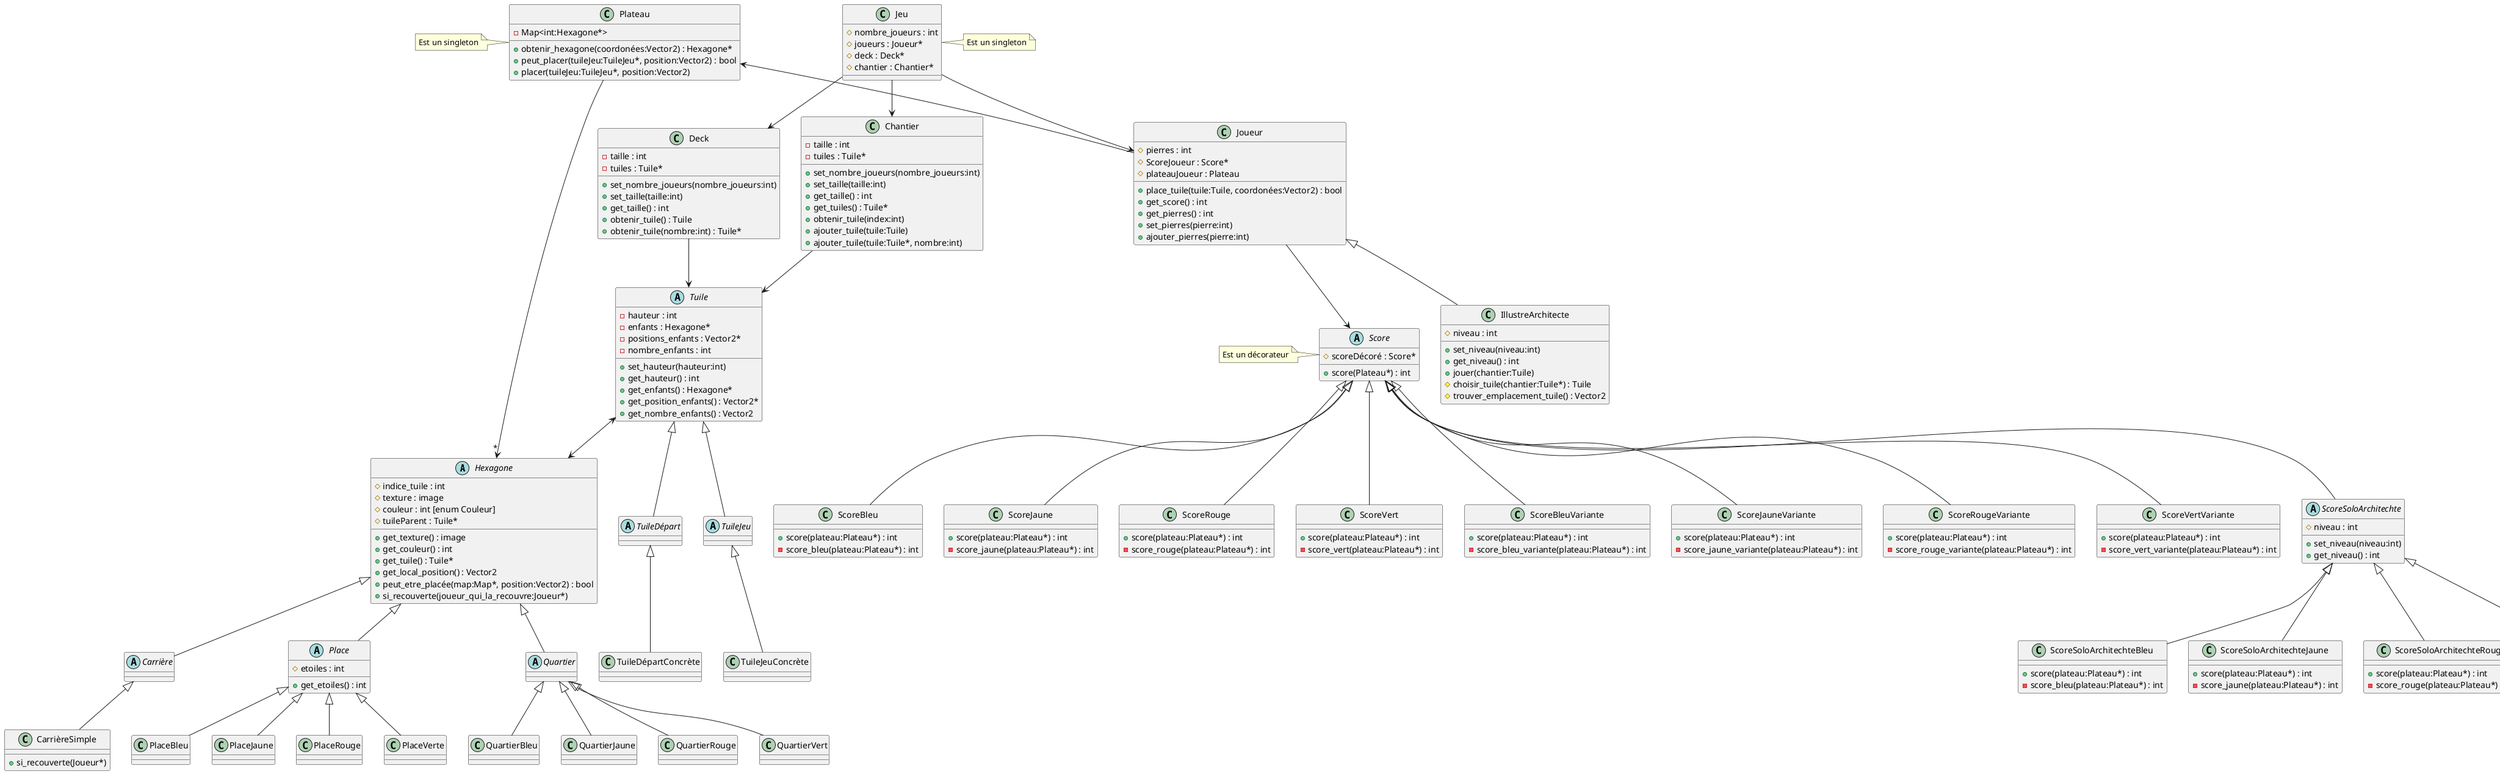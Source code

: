 @startuml UML Projet LO21 A25 : Arkropolis

abstract class Hexagone {
    # indice_tuile : int
    # texture : image
    # couleur : int [enum Couleur]
    # tuileParent : Tuile*

    + get_texture() : image
    + get_couleur() : int
    + get_tuile() : Tuile*
    + get_local_position() : Vector2
    + peut_etre_placée(map:Map*, position:Vector2) : bool
    + si_recouverte(joueur_qui_la_recouvre:Joueur*)
}

abstract class Carrière extends Hexagone {}

abstract class Place extends Hexagone {
    # etoiles : int

    + get_etoiles() : int
}

abstract class Quartier extends Hexagone {}

class PlaceBleu extends Place {}

class PlaceJaune extends Place {}

class PlaceRouge extends Place {}

class PlaceVerte extends Place {}

class QuartierBleu extends Quartier {}

class QuartierJaune extends Quartier {}

class QuartierRouge extends Quartier {}

class QuartierVert extends Quartier {}

class CarrièreSimple extends Carrière {
    + si_recouverte(Joueur*)
}

class Plateau {
    - Map<int:Hexagone*>

    + obtenir_hexagone(coordonées:Vector2) : Hexagone*
    + peut_placer(tuileJeu:TuileJeu*, position:Vector2) : bool
    + placer(tuileJeu:TuileJeu*, position:Vector2)
}
note left : Est un singleton
Plateau --> "*" Hexagone

class Joueur {
    # pierres : int
    # ScoreJoueur : Score*
    # plateauJoueur : Plateau

    + place_tuile(tuile:Tuile, coordonées:Vector2) : bool
    + get_score() : int
    + get_pierres() : int
    + set_pierres(pierre:int)
    + ajouter_pierres(pierre:int)
}
Plateau <-- Joueur

class IllustreArchitecte extends Joueur {
    # niveau : int
    
    + set_niveau(niveau:int)
    + get_niveau() : int
    + jouer(chantier:Tuile)
    # choisir_tuile(chantier:Tuile*) : Tuile
    # trouver_emplacement_tuile() : Vector2
}

abstract class Tuile {
    - hauteur : int
    - enfants : Hexagone*
    - positions_enfants : Vector2*
    - nombre_enfants : int

    + set_hauteur(hauteur:int)
    + get_hauteur() : int
    + get_enfants() : Hexagone*
    + get_position_enfants() : Vector2*
    + get_nombre_enfants() : Vector2
}
Tuile <--> Hexagone

abstract class TuileDépart extends Tuile {}

abstract class TuileJeu extends Tuile {}

class TuileDépartConcrète extends TuileDépart {}

class TuileJeuConcrète extends TuileJeu {}

abstract class Score {
    # scoreDécoré : Score*
    + score(Plateau*) : int 
}
Joueur --> Score
note left : Est un décorateur

class ScoreBleu extends Score {
    + score(plateau:Plateau*) : int 
    - score_bleu(plateau:Plateau*) : int
}

class ScoreJaune extends Score {
    + score(plateau:Plateau*) : int 
    - score_jaune(plateau:Plateau*) : int
}

class ScoreRouge extends Score {
    + score(plateau:Plateau*) : int 
    - score_rouge(plateau:Plateau*) : int
}

class ScoreVert extends Score {
    + score(plateau:Plateau*) : int 
    - score_vert(plateau:Plateau*) : int
}

class ScoreBleuVariante extends Score {
    + score(plateau:Plateau*) : int
    - score_bleu_variante(plateau:Plateau*) : int
}

class ScoreJauneVariante extends Score {
    + score(plateau:Plateau*) : int 
    - score_jaune_variante(plateau:Plateau*) : int
}

class ScoreRougeVariante extends Score {
    + score(plateau:Plateau*) : int 
    - score_rouge_variante(plateau:Plateau*) : int
}

class ScoreVertVariante extends Score {
    + score(plateau:Plateau*) : int 
    - score_vert_variante(plateau:Plateau*) : int
}

abstract class ScoreSoloArchitechte extends Score {
    # niveau : int
    + set_niveau(niveau:int)
    + get_niveau() : int
}

class ScoreSoloArchitechteBleu extends ScoreSoloArchitechte {
    + score(plateau:Plateau*) : int 
    - score_bleu(plateau:Plateau*) : int
}

class ScoreSoloArchitechteJaune extends ScoreSoloArchitechte {
    + score(plateau:Plateau*) : int 
    - score_jaune(plateau:Plateau*) : int
}

class ScoreSoloArchitechteRouge extends ScoreSoloArchitechte {
    + score(plateau:Plateau*) : int 
    - score_rouge(plateau:Plateau*) : int
}

class ScoreSoloArchitechteVert extends ScoreSoloArchitechte {
    + score(plateau:Plateau*) : int 
    - score_vert(plateau:Plateau*) : int
}

class Deck {
    - taille : int
    - tuiles : Tuile*

    + set_nombre_joueurs(nombre_joueurs:int)
    + set_taille(taille:int)
    + get_taille() : int
    + obtenir_tuile() : Tuile
    + obtenir_tuile(nombre:int) : Tuile*
}
Deck --> Tuile

class Chantier {
    - taille : int
    - tuiles : Tuile*

    + set_nombre_joueurs(nombre_joueurs:int)
    + set_taille(taille:int)
    + get_taille() : int
    + get_tuiles() : Tuile*
    + obtenir_tuile(index:int)
    + ajouter_tuile(tuile:Tuile)
    + ajouter_tuile(tuile:Tuile*, nombre:int)
}
Chantier --> Tuile

class Jeu {
    # nombre_joueurs : int
    # joueurs : Joueur*
    # deck : Deck*
    # chantier : Chantier*


}
Jeu --> Joueur
Jeu --> Deck
Jeu --> Chantier
note right : Est un singleton

@enduml